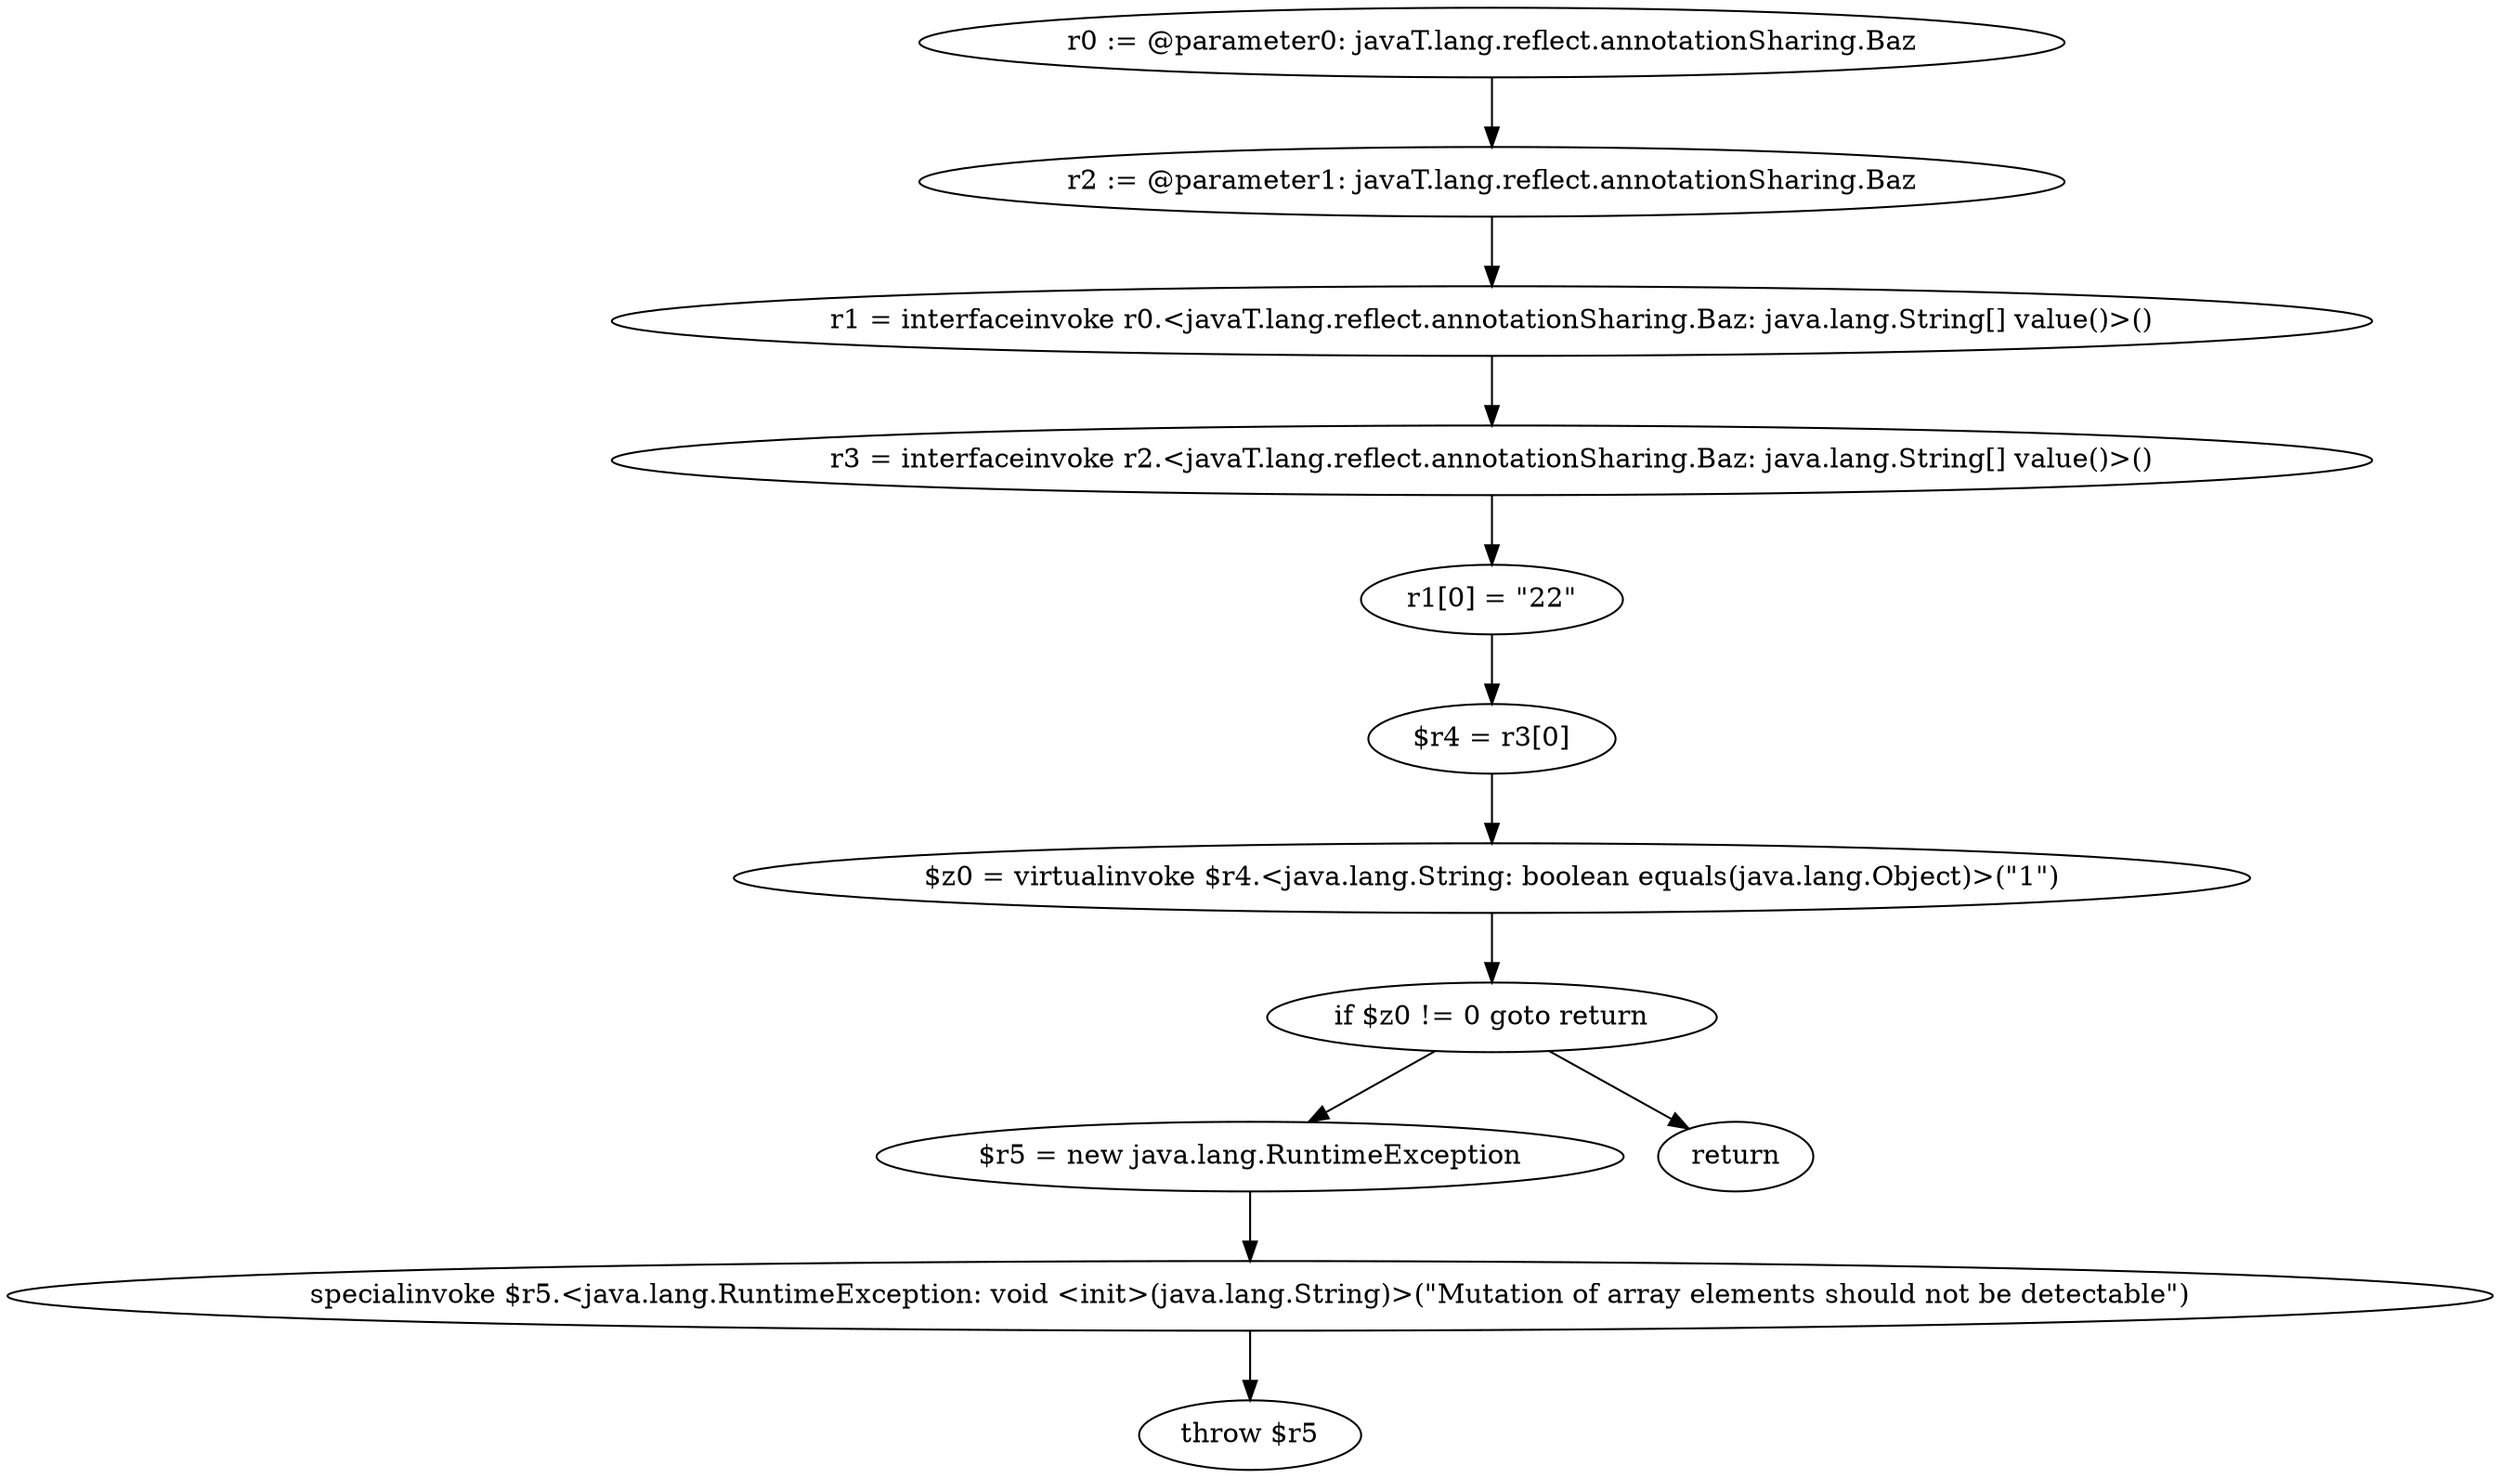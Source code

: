 digraph "unitGraph" {
    "r0 := @parameter0: javaT.lang.reflect.annotationSharing.Baz"
    "r2 := @parameter1: javaT.lang.reflect.annotationSharing.Baz"
    "r1 = interfaceinvoke r0.<javaT.lang.reflect.annotationSharing.Baz: java.lang.String[] value()>()"
    "r3 = interfaceinvoke r2.<javaT.lang.reflect.annotationSharing.Baz: java.lang.String[] value()>()"
    "r1[0] = \"22\""
    "$r4 = r3[0]"
    "$z0 = virtualinvoke $r4.<java.lang.String: boolean equals(java.lang.Object)>(\"1\")"
    "if $z0 != 0 goto return"
    "$r5 = new java.lang.RuntimeException"
    "specialinvoke $r5.<java.lang.RuntimeException: void <init>(java.lang.String)>(\"Mutation of array elements should not be detectable\")"
    "throw $r5"
    "return"
    "r0 := @parameter0: javaT.lang.reflect.annotationSharing.Baz"->"r2 := @parameter1: javaT.lang.reflect.annotationSharing.Baz";
    "r2 := @parameter1: javaT.lang.reflect.annotationSharing.Baz"->"r1 = interfaceinvoke r0.<javaT.lang.reflect.annotationSharing.Baz: java.lang.String[] value()>()";
    "r1 = interfaceinvoke r0.<javaT.lang.reflect.annotationSharing.Baz: java.lang.String[] value()>()"->"r3 = interfaceinvoke r2.<javaT.lang.reflect.annotationSharing.Baz: java.lang.String[] value()>()";
    "r3 = interfaceinvoke r2.<javaT.lang.reflect.annotationSharing.Baz: java.lang.String[] value()>()"->"r1[0] = \"22\"";
    "r1[0] = \"22\""->"$r4 = r3[0]";
    "$r4 = r3[0]"->"$z0 = virtualinvoke $r4.<java.lang.String: boolean equals(java.lang.Object)>(\"1\")";
    "$z0 = virtualinvoke $r4.<java.lang.String: boolean equals(java.lang.Object)>(\"1\")"->"if $z0 != 0 goto return";
    "if $z0 != 0 goto return"->"$r5 = new java.lang.RuntimeException";
    "if $z0 != 0 goto return"->"return";
    "$r5 = new java.lang.RuntimeException"->"specialinvoke $r5.<java.lang.RuntimeException: void <init>(java.lang.String)>(\"Mutation of array elements should not be detectable\")";
    "specialinvoke $r5.<java.lang.RuntimeException: void <init>(java.lang.String)>(\"Mutation of array elements should not be detectable\")"->"throw $r5";
}

